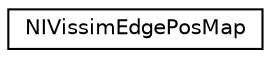 digraph "Graphical Class Hierarchy"
{
  edge [fontname="Helvetica",fontsize="10",labelfontname="Helvetica",labelfontsize="10"];
  node [fontname="Helvetica",fontsize="10",shape=record];
  rankdir="LR";
  Node0 [label="NIVissimEdgePosMap",height=0.2,width=0.4,color="black", fillcolor="white", style="filled",URL="$db/dc0/class_n_i_vissim_edge_pos_map.html"];
}
